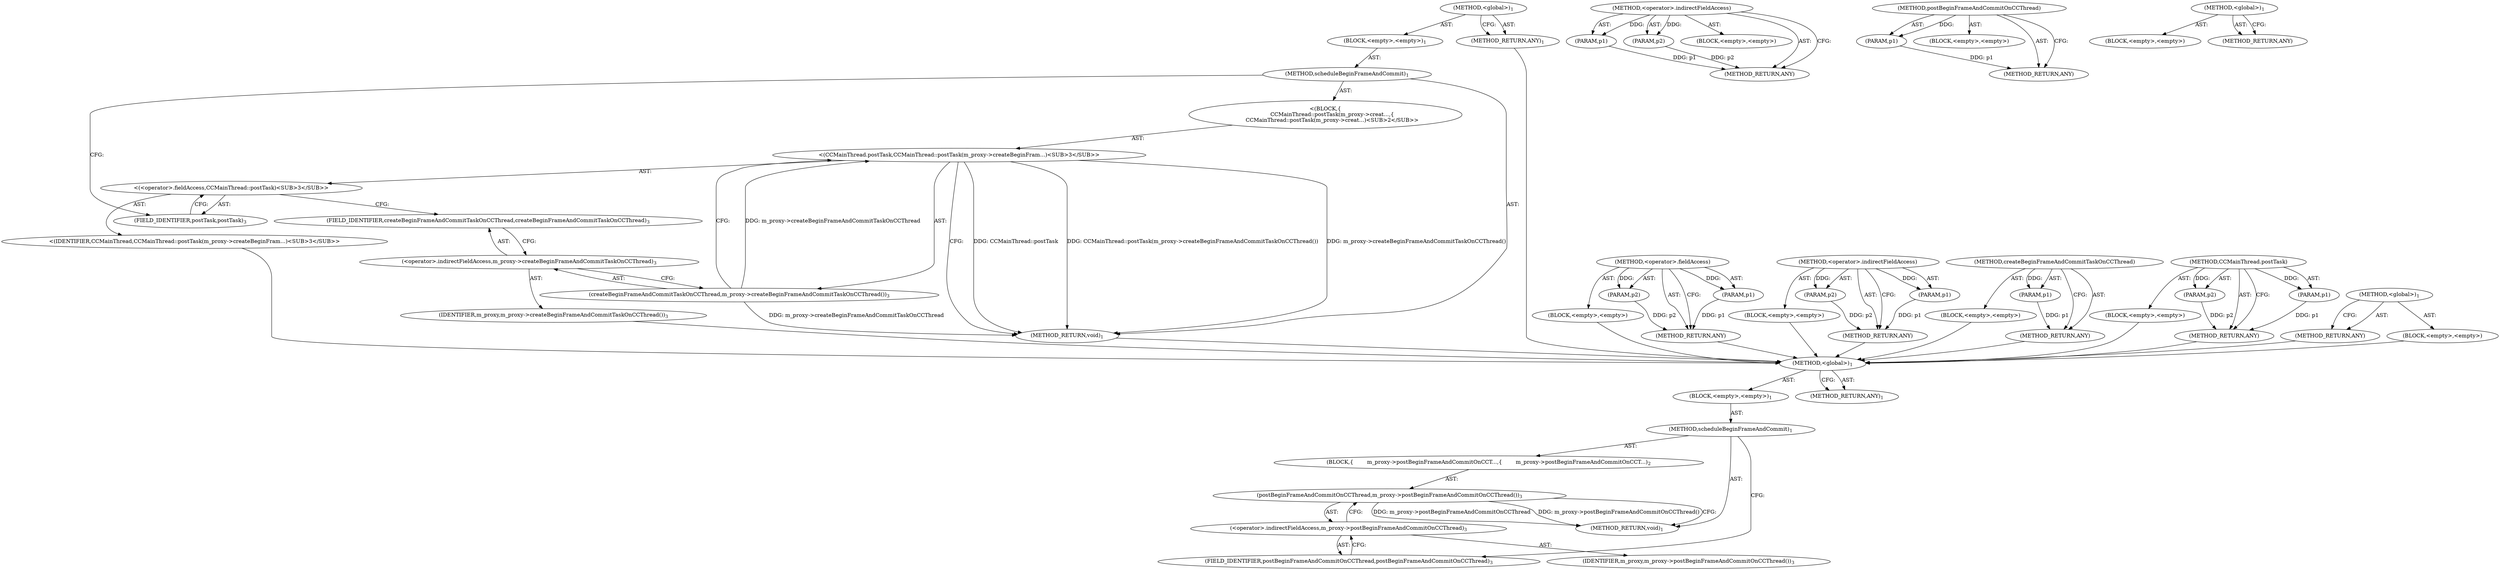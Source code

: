 digraph "&lt;global&gt;" {
vulnerable_6 [label=<(METHOD,&lt;global&gt;)<SUB>1</SUB>>];
vulnerable_7 [label=<(BLOCK,&lt;empty&gt;,&lt;empty&gt;)<SUB>1</SUB>>];
vulnerable_8 [label=<(METHOD,scheduleBeginFrameAndCommit)<SUB>1</SUB>>];
vulnerable_9 [label="<(BLOCK,{
        CCMainThread::postTask(m_proxy-&gt;creat...,{
        CCMainThread::postTask(m_proxy-&gt;creat...)<SUB>2</SUB>>"];
vulnerable_10 [label="<(CCMainThread.postTask,CCMainThread::postTask(m_proxy-&gt;createBeginFram...)<SUB>3</SUB>>"];
vulnerable_11 [label="<(&lt;operator&gt;.fieldAccess,CCMainThread::postTask)<SUB>3</SUB>>"];
vulnerable_12 [label="<(IDENTIFIER,CCMainThread,CCMainThread::postTask(m_proxy-&gt;createBeginFram...)<SUB>3</SUB>>"];
vulnerable_13 [label=<(FIELD_IDENTIFIER,postTask,postTask)<SUB>3</SUB>>];
vulnerable_14 [label=<(createBeginFrameAndCommitTaskOnCCThread,m_proxy-&gt;createBeginFrameAndCommitTaskOnCCThread())<SUB>3</SUB>>];
vulnerable_15 [label=<(&lt;operator&gt;.indirectFieldAccess,m_proxy-&gt;createBeginFrameAndCommitTaskOnCCThread)<SUB>3</SUB>>];
vulnerable_16 [label=<(IDENTIFIER,m_proxy,m_proxy-&gt;createBeginFrameAndCommitTaskOnCCThread())<SUB>3</SUB>>];
vulnerable_17 [label=<(FIELD_IDENTIFIER,createBeginFrameAndCommitTaskOnCCThread,createBeginFrameAndCommitTaskOnCCThread)<SUB>3</SUB>>];
vulnerable_18 [label=<(METHOD_RETURN,void)<SUB>1</SUB>>];
vulnerable_20 [label=<(METHOD_RETURN,ANY)<SUB>1</SUB>>];
vulnerable_38 [label=<(METHOD,&lt;operator&gt;.fieldAccess)>];
vulnerable_39 [label=<(PARAM,p1)>];
vulnerable_40 [label=<(PARAM,p2)>];
vulnerable_41 [label=<(BLOCK,&lt;empty&gt;,&lt;empty&gt;)>];
vulnerable_42 [label=<(METHOD_RETURN,ANY)>];
vulnerable_47 [label=<(METHOD,&lt;operator&gt;.indirectFieldAccess)>];
vulnerable_48 [label=<(PARAM,p1)>];
vulnerable_49 [label=<(PARAM,p2)>];
vulnerable_50 [label=<(BLOCK,&lt;empty&gt;,&lt;empty&gt;)>];
vulnerable_51 [label=<(METHOD_RETURN,ANY)>];
vulnerable_43 [label=<(METHOD,createBeginFrameAndCommitTaskOnCCThread)>];
vulnerable_44 [label=<(PARAM,p1)>];
vulnerable_45 [label=<(BLOCK,&lt;empty&gt;,&lt;empty&gt;)>];
vulnerable_46 [label=<(METHOD_RETURN,ANY)>];
vulnerable_33 [label=<(METHOD,CCMainThread.postTask)>];
vulnerable_34 [label=<(PARAM,p1)>];
vulnerable_35 [label=<(PARAM,p2)>];
vulnerable_36 [label=<(BLOCK,&lt;empty&gt;,&lt;empty&gt;)>];
vulnerable_37 [label=<(METHOD_RETURN,ANY)>];
vulnerable_27 [label=<(METHOD,&lt;global&gt;)<SUB>1</SUB>>];
vulnerable_28 [label=<(BLOCK,&lt;empty&gt;,&lt;empty&gt;)>];
vulnerable_29 [label=<(METHOD_RETURN,ANY)>];
fixed_6 [label=<(METHOD,&lt;global&gt;)<SUB>1</SUB>>];
fixed_7 [label=<(BLOCK,&lt;empty&gt;,&lt;empty&gt;)<SUB>1</SUB>>];
fixed_8 [label=<(METHOD,scheduleBeginFrameAndCommit)<SUB>1</SUB>>];
fixed_9 [label=<(BLOCK,{
        m_proxy-&gt;postBeginFrameAndCommitOnCCT...,{
        m_proxy-&gt;postBeginFrameAndCommitOnCCT...)<SUB>2</SUB>>];
fixed_10 [label=<(postBeginFrameAndCommitOnCCThread,m_proxy-&gt;postBeginFrameAndCommitOnCCThread())<SUB>3</SUB>>];
fixed_11 [label=<(&lt;operator&gt;.indirectFieldAccess,m_proxy-&gt;postBeginFrameAndCommitOnCCThread)<SUB>3</SUB>>];
fixed_12 [label=<(IDENTIFIER,m_proxy,m_proxy-&gt;postBeginFrameAndCommitOnCCThread())<SUB>3</SUB>>];
fixed_13 [label=<(FIELD_IDENTIFIER,postBeginFrameAndCommitOnCCThread,postBeginFrameAndCommitOnCCThread)<SUB>3</SUB>>];
fixed_14 [label=<(METHOD_RETURN,void)<SUB>1</SUB>>];
fixed_16 [label=<(METHOD_RETURN,ANY)<SUB>1</SUB>>];
fixed_33 [label=<(METHOD,&lt;operator&gt;.indirectFieldAccess)>];
fixed_34 [label=<(PARAM,p1)>];
fixed_35 [label=<(PARAM,p2)>];
fixed_36 [label=<(BLOCK,&lt;empty&gt;,&lt;empty&gt;)>];
fixed_37 [label=<(METHOD_RETURN,ANY)>];
fixed_29 [label=<(METHOD,postBeginFrameAndCommitOnCCThread)>];
fixed_30 [label=<(PARAM,p1)>];
fixed_31 [label=<(BLOCK,&lt;empty&gt;,&lt;empty&gt;)>];
fixed_32 [label=<(METHOD_RETURN,ANY)>];
fixed_23 [label=<(METHOD,&lt;global&gt;)<SUB>1</SUB>>];
fixed_24 [label=<(BLOCK,&lt;empty&gt;,&lt;empty&gt;)>];
fixed_25 [label=<(METHOD_RETURN,ANY)>];
vulnerable_6 -> vulnerable_7  [key=0, label="AST: "];
vulnerable_6 -> vulnerable_20  [key=0, label="AST: "];
vulnerable_6 -> vulnerable_20  [key=1, label="CFG: "];
vulnerable_7 -> vulnerable_8  [key=0, label="AST: "];
vulnerable_8 -> vulnerable_9  [key=0, label="AST: "];
vulnerable_8 -> vulnerable_18  [key=0, label="AST: "];
vulnerable_8 -> vulnerable_13  [key=0, label="CFG: "];
vulnerable_9 -> vulnerable_10  [key=0, label="AST: "];
vulnerable_10 -> vulnerable_11  [key=0, label="AST: "];
vulnerable_10 -> vulnerable_14  [key=0, label="AST: "];
vulnerable_10 -> vulnerable_18  [key=0, label="CFG: "];
vulnerable_10 -> vulnerable_18  [key=1, label="DDG: CCMainThread::postTask"];
vulnerable_10 -> vulnerable_18  [key=2, label="DDG: m_proxy-&gt;createBeginFrameAndCommitTaskOnCCThread()"];
vulnerable_10 -> vulnerable_18  [key=3, label="DDG: CCMainThread::postTask(m_proxy-&gt;createBeginFrameAndCommitTaskOnCCThread())"];
vulnerable_11 -> vulnerable_12  [key=0, label="AST: "];
vulnerable_11 -> vulnerable_13  [key=0, label="AST: "];
vulnerable_11 -> vulnerable_17  [key=0, label="CFG: "];
vulnerable_12 -> fixed_6  [key=0];
vulnerable_13 -> vulnerable_11  [key=0, label="CFG: "];
vulnerable_14 -> vulnerable_15  [key=0, label="AST: "];
vulnerable_14 -> vulnerable_10  [key=0, label="CFG: "];
vulnerable_14 -> vulnerable_10  [key=1, label="DDG: m_proxy-&gt;createBeginFrameAndCommitTaskOnCCThread"];
vulnerable_14 -> vulnerable_18  [key=0, label="DDG: m_proxy-&gt;createBeginFrameAndCommitTaskOnCCThread"];
vulnerable_15 -> vulnerable_16  [key=0, label="AST: "];
vulnerable_15 -> vulnerable_17  [key=0, label="AST: "];
vulnerable_15 -> vulnerable_14  [key=0, label="CFG: "];
vulnerable_16 -> fixed_6  [key=0];
vulnerable_17 -> vulnerable_15  [key=0, label="CFG: "];
vulnerable_18 -> fixed_6  [key=0];
vulnerable_20 -> fixed_6  [key=0];
vulnerable_38 -> vulnerable_39  [key=0, label="AST: "];
vulnerable_38 -> vulnerable_39  [key=1, label="DDG: "];
vulnerable_38 -> vulnerable_41  [key=0, label="AST: "];
vulnerable_38 -> vulnerable_40  [key=0, label="AST: "];
vulnerable_38 -> vulnerable_40  [key=1, label="DDG: "];
vulnerable_38 -> vulnerable_42  [key=0, label="AST: "];
vulnerable_38 -> vulnerable_42  [key=1, label="CFG: "];
vulnerable_39 -> vulnerable_42  [key=0, label="DDG: p1"];
vulnerable_40 -> vulnerable_42  [key=0, label="DDG: p2"];
vulnerable_41 -> fixed_6  [key=0];
vulnerable_42 -> fixed_6  [key=0];
vulnerable_47 -> vulnerable_48  [key=0, label="AST: "];
vulnerable_47 -> vulnerable_48  [key=1, label="DDG: "];
vulnerable_47 -> vulnerable_50  [key=0, label="AST: "];
vulnerable_47 -> vulnerable_49  [key=0, label="AST: "];
vulnerable_47 -> vulnerable_49  [key=1, label="DDG: "];
vulnerable_47 -> vulnerable_51  [key=0, label="AST: "];
vulnerable_47 -> vulnerable_51  [key=1, label="CFG: "];
vulnerable_48 -> vulnerable_51  [key=0, label="DDG: p1"];
vulnerable_49 -> vulnerable_51  [key=0, label="DDG: p2"];
vulnerable_50 -> fixed_6  [key=0];
vulnerable_51 -> fixed_6  [key=0];
vulnerable_43 -> vulnerable_44  [key=0, label="AST: "];
vulnerable_43 -> vulnerable_44  [key=1, label="DDG: "];
vulnerable_43 -> vulnerable_45  [key=0, label="AST: "];
vulnerable_43 -> vulnerable_46  [key=0, label="AST: "];
vulnerable_43 -> vulnerable_46  [key=1, label="CFG: "];
vulnerable_44 -> vulnerable_46  [key=0, label="DDG: p1"];
vulnerable_45 -> fixed_6  [key=0];
vulnerable_46 -> fixed_6  [key=0];
vulnerable_33 -> vulnerable_34  [key=0, label="AST: "];
vulnerable_33 -> vulnerable_34  [key=1, label="DDG: "];
vulnerable_33 -> vulnerable_36  [key=0, label="AST: "];
vulnerable_33 -> vulnerable_35  [key=0, label="AST: "];
vulnerable_33 -> vulnerable_35  [key=1, label="DDG: "];
vulnerable_33 -> vulnerable_37  [key=0, label="AST: "];
vulnerable_33 -> vulnerable_37  [key=1, label="CFG: "];
vulnerable_34 -> vulnerable_37  [key=0, label="DDG: p1"];
vulnerable_35 -> vulnerable_37  [key=0, label="DDG: p2"];
vulnerable_36 -> fixed_6  [key=0];
vulnerable_37 -> fixed_6  [key=0];
vulnerable_27 -> vulnerable_28  [key=0, label="AST: "];
vulnerable_27 -> vulnerable_29  [key=0, label="AST: "];
vulnerable_27 -> vulnerable_29  [key=1, label="CFG: "];
vulnerable_28 -> fixed_6  [key=0];
vulnerable_29 -> fixed_6  [key=0];
fixed_6 -> fixed_7  [key=0, label="AST: "];
fixed_6 -> fixed_16  [key=0, label="AST: "];
fixed_6 -> fixed_16  [key=1, label="CFG: "];
fixed_7 -> fixed_8  [key=0, label="AST: "];
fixed_8 -> fixed_9  [key=0, label="AST: "];
fixed_8 -> fixed_14  [key=0, label="AST: "];
fixed_8 -> fixed_13  [key=0, label="CFG: "];
fixed_9 -> fixed_10  [key=0, label="AST: "];
fixed_10 -> fixed_11  [key=0, label="AST: "];
fixed_10 -> fixed_14  [key=0, label="CFG: "];
fixed_10 -> fixed_14  [key=1, label="DDG: m_proxy-&gt;postBeginFrameAndCommitOnCCThread"];
fixed_10 -> fixed_14  [key=2, label="DDG: m_proxy-&gt;postBeginFrameAndCommitOnCCThread()"];
fixed_11 -> fixed_12  [key=0, label="AST: "];
fixed_11 -> fixed_13  [key=0, label="AST: "];
fixed_11 -> fixed_10  [key=0, label="CFG: "];
fixed_13 -> fixed_11  [key=0, label="CFG: "];
fixed_33 -> fixed_34  [key=0, label="AST: "];
fixed_33 -> fixed_34  [key=1, label="DDG: "];
fixed_33 -> fixed_36  [key=0, label="AST: "];
fixed_33 -> fixed_35  [key=0, label="AST: "];
fixed_33 -> fixed_35  [key=1, label="DDG: "];
fixed_33 -> fixed_37  [key=0, label="AST: "];
fixed_33 -> fixed_37  [key=1, label="CFG: "];
fixed_34 -> fixed_37  [key=0, label="DDG: p1"];
fixed_35 -> fixed_37  [key=0, label="DDG: p2"];
fixed_29 -> fixed_30  [key=0, label="AST: "];
fixed_29 -> fixed_30  [key=1, label="DDG: "];
fixed_29 -> fixed_31  [key=0, label="AST: "];
fixed_29 -> fixed_32  [key=0, label="AST: "];
fixed_29 -> fixed_32  [key=1, label="CFG: "];
fixed_30 -> fixed_32  [key=0, label="DDG: p1"];
fixed_23 -> fixed_24  [key=0, label="AST: "];
fixed_23 -> fixed_25  [key=0, label="AST: "];
fixed_23 -> fixed_25  [key=1, label="CFG: "];
}
